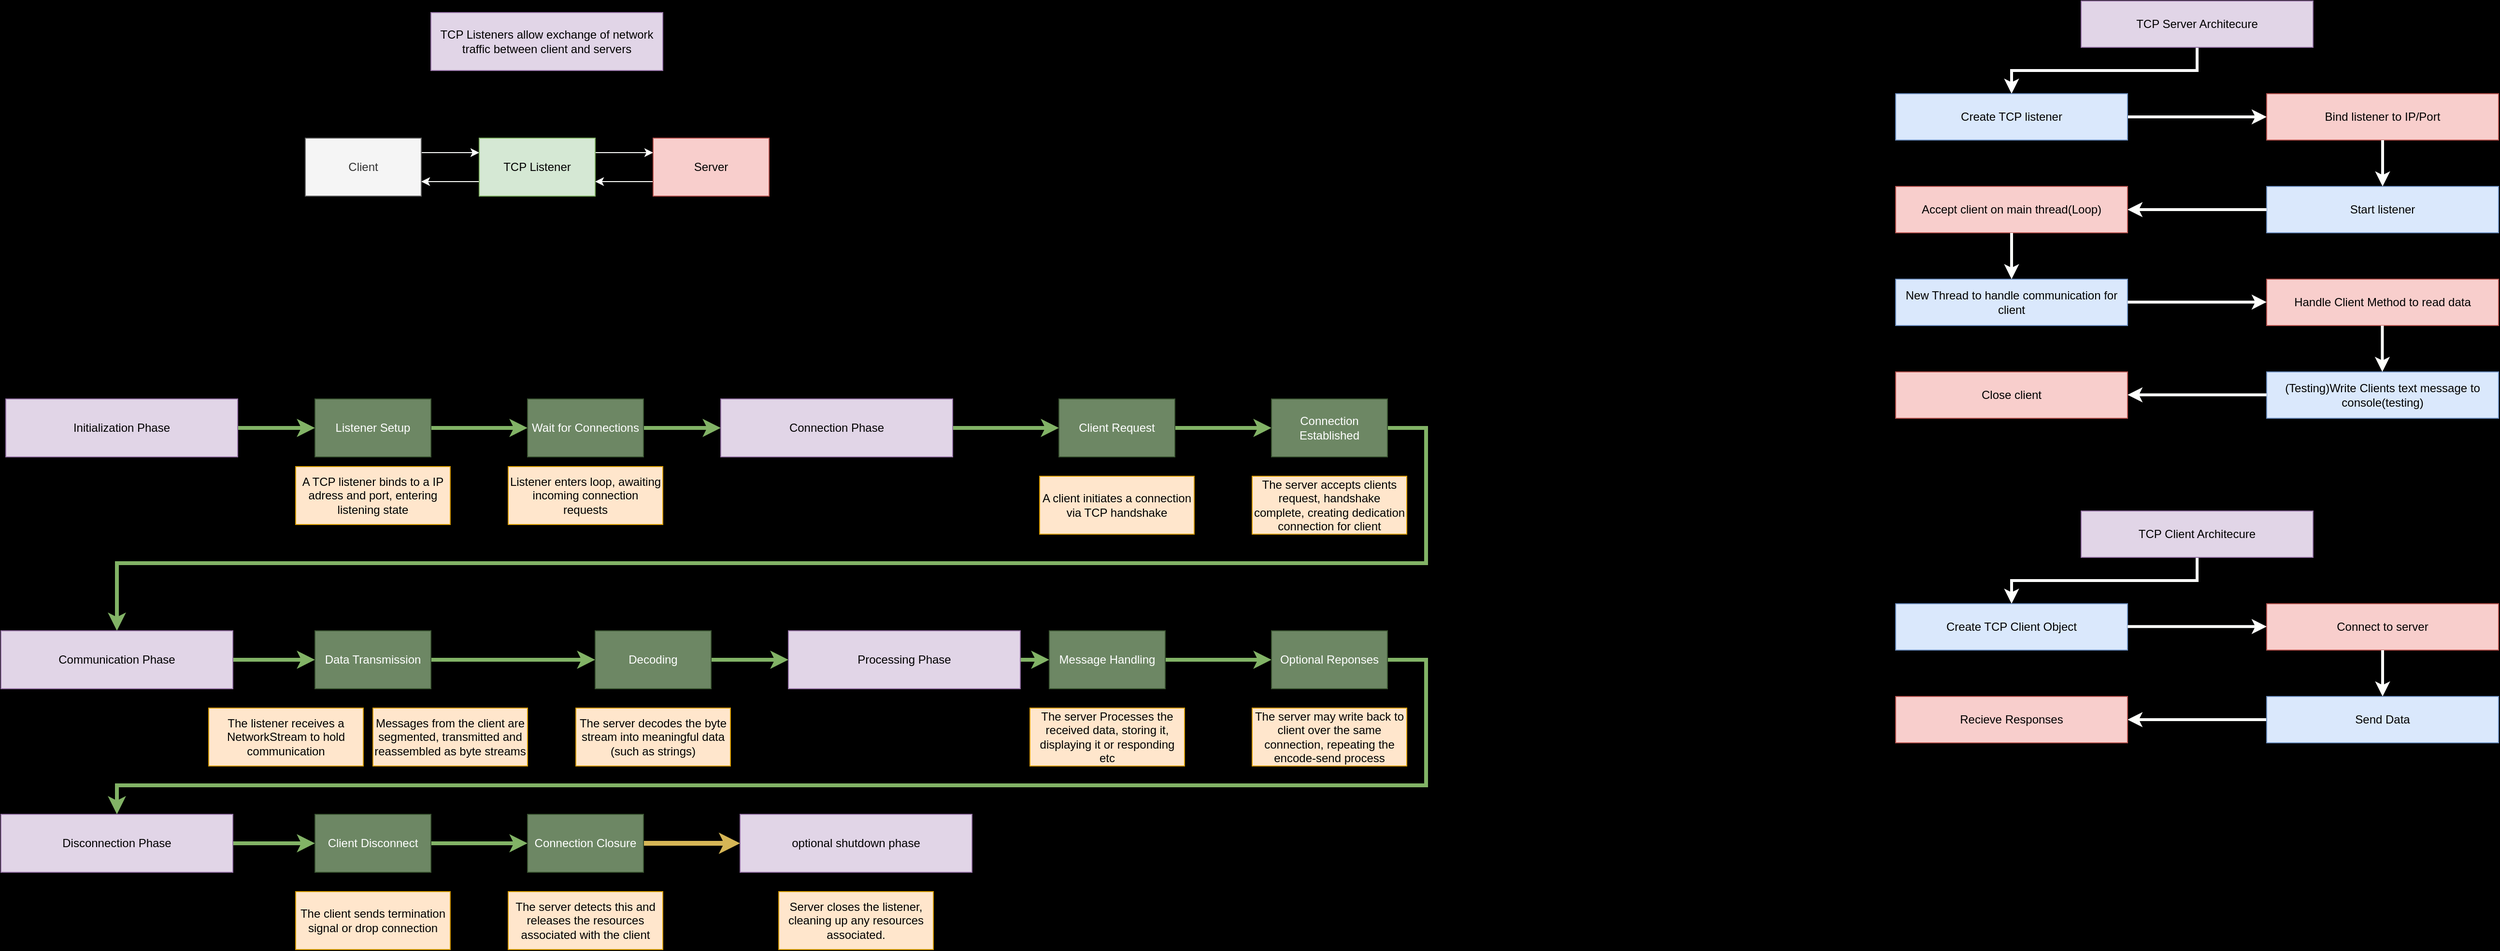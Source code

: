 <mxfile version="26.0.9">
  <diagram name="Page-1" id="9zar-TfpfRPKXAqxxheN">
    <mxGraphModel dx="1953" dy="643" grid="1" gridSize="12" guides="1" tooltips="1" connect="1" arrows="1" fold="1" page="1" pageScale="1" pageWidth="850" pageHeight="1100" background="#000000" math="0" shadow="0">
      <root>
        <mxCell id="0" />
        <mxCell id="1" parent="0" />
        <mxCell id="RxEbMOdD4OnWjUPRq5Kc-1" value="TCP Listeners allow exchange of network traffic between client and servers" style="rounded=0;whiteSpace=wrap;html=1;fillColor=#e1d5e7;strokeColor=#9673a6;" parent="1" vertex="1">
          <mxGeometry x="20" y="60" width="240" height="60" as="geometry" />
        </mxCell>
        <mxCell id="RxEbMOdD4OnWjUPRq5Kc-6" style="edgeStyle=orthogonalEdgeStyle;rounded=0;orthogonalLoop=1;jettySize=auto;html=1;entryX=0;entryY=0.25;entryDx=0;entryDy=0;exitX=1;exitY=0.25;exitDx=0;exitDy=0;fillColor=#f5f5f5;strokeColor=#FEFFFC;" parent="1" source="RxEbMOdD4OnWjUPRq5Kc-3" target="RxEbMOdD4OnWjUPRq5Kc-4" edge="1">
          <mxGeometry relative="1" as="geometry" />
        </mxCell>
        <mxCell id="RxEbMOdD4OnWjUPRq5Kc-3" value="Client" style="rounded=0;whiteSpace=wrap;html=1;fillColor=#f5f5f5;fontColor=#333333;strokeColor=#666666;" parent="1" vertex="1">
          <mxGeometry x="-110" y="190" width="120" height="60" as="geometry" />
        </mxCell>
        <mxCell id="RxEbMOdD4OnWjUPRq5Kc-7" style="edgeStyle=orthogonalEdgeStyle;rounded=0;orthogonalLoop=1;jettySize=auto;html=1;exitX=0;exitY=0.75;exitDx=0;exitDy=0;entryX=1;entryY=0.75;entryDx=0;entryDy=0;fillColor=#f5f5f5;strokeColor=#FEFFFC;" parent="1" source="RxEbMOdD4OnWjUPRq5Kc-4" target="RxEbMOdD4OnWjUPRq5Kc-3" edge="1">
          <mxGeometry relative="1" as="geometry" />
        </mxCell>
        <mxCell id="RxEbMOdD4OnWjUPRq5Kc-8" style="edgeStyle=orthogonalEdgeStyle;rounded=0;orthogonalLoop=1;jettySize=auto;html=1;exitX=1;exitY=0.25;exitDx=0;exitDy=0;entryX=0;entryY=0.25;entryDx=0;entryDy=0;fillColor=#f5f5f5;strokeColor=#FEFFFC;" parent="1" source="RxEbMOdD4OnWjUPRq5Kc-4" target="RxEbMOdD4OnWjUPRq5Kc-5" edge="1">
          <mxGeometry relative="1" as="geometry">
            <Array as="points">
              <mxPoint x="216" y="205" />
              <mxPoint x="216" y="205" />
            </Array>
          </mxGeometry>
        </mxCell>
        <mxCell id="RxEbMOdD4OnWjUPRq5Kc-4" value="TCP Listener" style="rounded=0;whiteSpace=wrap;html=1;fillColor=#d5e8d4;strokeColor=#82b366;" parent="1" vertex="1">
          <mxGeometry x="70" y="190" width="120" height="60" as="geometry" />
        </mxCell>
        <mxCell id="RxEbMOdD4OnWjUPRq5Kc-9" style="edgeStyle=orthogonalEdgeStyle;rounded=0;orthogonalLoop=1;jettySize=auto;html=1;exitX=0;exitY=0.75;exitDx=0;exitDy=0;entryX=1;entryY=0.75;entryDx=0;entryDy=0;fillColor=#f5f5f5;strokeColor=#FEFFFC;" parent="1" source="RxEbMOdD4OnWjUPRq5Kc-5" target="RxEbMOdD4OnWjUPRq5Kc-4" edge="1">
          <mxGeometry relative="1" as="geometry" />
        </mxCell>
        <mxCell id="RxEbMOdD4OnWjUPRq5Kc-5" value="Server" style="rounded=0;whiteSpace=wrap;html=1;fillColor=#f8cecc;strokeColor=#b85450;" parent="1" vertex="1">
          <mxGeometry x="250" y="190" width="120" height="60" as="geometry" />
        </mxCell>
        <mxCell id="RxEbMOdD4OnWjUPRq5Kc-23" value="" style="edgeStyle=orthogonalEdgeStyle;rounded=0;orthogonalLoop=1;jettySize=auto;html=1;strokeWidth=4;fillColor=#d5e8d4;strokeColor=#82b366;" parent="1" source="RxEbMOdD4OnWjUPRq5Kc-10" target="RxEbMOdD4OnWjUPRq5Kc-11" edge="1">
          <mxGeometry relative="1" as="geometry" />
        </mxCell>
        <mxCell id="RxEbMOdD4OnWjUPRq5Kc-10" value="Initialization Phase" style="rounded=0;whiteSpace=wrap;html=1;fillColor=#e1d5e7;strokeColor=#9673a6;" parent="1" vertex="1">
          <mxGeometry x="-420" y="460" width="240" height="60" as="geometry" />
        </mxCell>
        <mxCell id="RxEbMOdD4OnWjUPRq5Kc-20" value="" style="edgeStyle=orthogonalEdgeStyle;rounded=0;orthogonalLoop=1;jettySize=auto;html=1;strokeWidth=4;fillColor=#d5e8d4;strokeColor=#82b366;" parent="1" source="RxEbMOdD4OnWjUPRq5Kc-11" target="RxEbMOdD4OnWjUPRq5Kc-13" edge="1">
          <mxGeometry relative="1" as="geometry" />
        </mxCell>
        <mxCell id="RxEbMOdD4OnWjUPRq5Kc-11" value="Listener Setup" style="rounded=0;whiteSpace=wrap;html=1;fillColor=#6d8764;fontColor=#ffffff;strokeColor=#3A5431;" parent="1" vertex="1">
          <mxGeometry x="-100" y="460" width="120" height="60" as="geometry" />
        </mxCell>
        <mxCell id="RxEbMOdD4OnWjUPRq5Kc-12" value="A TCP listener binds to a IP adress and port, entering listening state" style="rounded=0;whiteSpace=wrap;html=1;fillColor=#ffe6cc;strokeColor=#d79b00;" parent="1" vertex="1">
          <mxGeometry x="-120" y="530" width="160" height="60" as="geometry" />
        </mxCell>
        <mxCell id="RxEbMOdD4OnWjUPRq5Kc-24" value="" style="edgeStyle=orthogonalEdgeStyle;rounded=0;orthogonalLoop=1;jettySize=auto;html=1;strokeWidth=4;fillColor=#d5e8d4;strokeColor=#82b366;" parent="1" source="RxEbMOdD4OnWjUPRq5Kc-13" target="RxEbMOdD4OnWjUPRq5Kc-15" edge="1">
          <mxGeometry relative="1" as="geometry" />
        </mxCell>
        <mxCell id="RxEbMOdD4OnWjUPRq5Kc-13" value="Wait for Connections" style="rounded=0;whiteSpace=wrap;html=1;fillColor=#6d8764;fontColor=#ffffff;strokeColor=#3A5431;" parent="1" vertex="1">
          <mxGeometry x="120" y="460" width="120" height="60" as="geometry" />
        </mxCell>
        <mxCell id="RxEbMOdD4OnWjUPRq5Kc-14" value="Listener enters loop, awaiting incoming connection requests" style="rounded=0;whiteSpace=wrap;html=1;fillColor=#ffe6cc;strokeColor=#d79b00;" parent="1" vertex="1">
          <mxGeometry x="100" y="530" width="160" height="60" as="geometry" />
        </mxCell>
        <mxCell id="RxEbMOdD4OnWjUPRq5Kc-25" value="" style="edgeStyle=orthogonalEdgeStyle;rounded=0;orthogonalLoop=1;jettySize=auto;html=1;strokeWidth=4;fillColor=#d5e8d4;strokeColor=#82b366;" parent="1" source="RxEbMOdD4OnWjUPRq5Kc-15" target="RxEbMOdD4OnWjUPRq5Kc-17" edge="1">
          <mxGeometry relative="1" as="geometry" />
        </mxCell>
        <mxCell id="RxEbMOdD4OnWjUPRq5Kc-15" value="Connection Phase" style="rounded=0;whiteSpace=wrap;html=1;fillColor=#e1d5e7;strokeColor=#9673a6;" parent="1" vertex="1">
          <mxGeometry x="320" y="460" width="240" height="60" as="geometry" />
        </mxCell>
        <mxCell id="RxEbMOdD4OnWjUPRq5Kc-26" value="" style="edgeStyle=orthogonalEdgeStyle;rounded=0;orthogonalLoop=1;jettySize=auto;html=1;strokeWidth=4;fillColor=#d5e8d4;strokeColor=#82b366;" parent="1" source="RxEbMOdD4OnWjUPRq5Kc-17" target="RxEbMOdD4OnWjUPRq5Kc-19" edge="1">
          <mxGeometry relative="1" as="geometry" />
        </mxCell>
        <mxCell id="RxEbMOdD4OnWjUPRq5Kc-17" value="Client Request" style="rounded=0;whiteSpace=wrap;html=1;fillColor=#6d8764;fontColor=#ffffff;strokeColor=#3A5431;" parent="1" vertex="1">
          <mxGeometry x="670" y="460" width="120" height="60" as="geometry" />
        </mxCell>
        <mxCell id="RxEbMOdD4OnWjUPRq5Kc-18" value="A client initiates a connection via TCP handshake" style="rounded=0;whiteSpace=wrap;html=1;fillColor=#ffe6cc;strokeColor=#d79b00;" parent="1" vertex="1">
          <mxGeometry x="650" y="540" width="160" height="60" as="geometry" />
        </mxCell>
        <mxCell id="RxEbMOdD4OnWjUPRq5Kc-34" style="edgeStyle=orthogonalEdgeStyle;rounded=0;orthogonalLoop=1;jettySize=auto;html=1;exitX=1;exitY=0.5;exitDx=0;exitDy=0;strokeWidth=4;fillColor=#d5e8d4;strokeColor=#82b366;" parent="1" source="RxEbMOdD4OnWjUPRq5Kc-19" target="RxEbMOdD4OnWjUPRq5Kc-33" edge="1">
          <mxGeometry relative="1" as="geometry">
            <Array as="points">
              <mxPoint x="1050" y="490" />
              <mxPoint x="1050" y="630" />
              <mxPoint x="-305" y="630" />
            </Array>
          </mxGeometry>
        </mxCell>
        <mxCell id="RxEbMOdD4OnWjUPRq5Kc-19" value="Connection Established" style="rounded=0;whiteSpace=wrap;html=1;fillColor=#6d8764;fontColor=#ffffff;strokeColor=#3A5431;" parent="1" vertex="1">
          <mxGeometry x="890" y="460" width="120" height="60" as="geometry" />
        </mxCell>
        <mxCell id="RxEbMOdD4OnWjUPRq5Kc-27" value="The server accepts clients request, handshake complete, creating dedication connection for client" style="rounded=0;whiteSpace=wrap;html=1;fillColor=#ffe6cc;strokeColor=#d79b00;" parent="1" vertex="1">
          <mxGeometry x="870" y="540" width="160" height="60" as="geometry" />
        </mxCell>
        <mxCell id="RxEbMOdD4OnWjUPRq5Kc-36" value="" style="edgeStyle=orthogonalEdgeStyle;rounded=0;orthogonalLoop=1;jettySize=auto;html=1;strokeWidth=4;fillColor=#d5e8d4;strokeColor=#82b366;" parent="1" source="RxEbMOdD4OnWjUPRq5Kc-33" target="RxEbMOdD4OnWjUPRq5Kc-35" edge="1">
          <mxGeometry relative="1" as="geometry" />
        </mxCell>
        <mxCell id="RxEbMOdD4OnWjUPRq5Kc-33" value="Communication Phase" style="rounded=0;whiteSpace=wrap;html=1;fillColor=#e1d5e7;strokeColor=#9673a6;" parent="1" vertex="1">
          <mxGeometry x="-425" y="700" width="240" height="60" as="geometry" />
        </mxCell>
        <mxCell id="RxEbMOdD4OnWjUPRq5Kc-43" value="" style="edgeStyle=orthogonalEdgeStyle;rounded=0;orthogonalLoop=1;jettySize=auto;html=1;entryX=0;entryY=0.5;entryDx=0;entryDy=0;strokeWidth=4;fillColor=#d5e8d4;strokeColor=#82b366;" parent="1" source="RxEbMOdD4OnWjUPRq5Kc-35" target="RxEbMOdD4OnWjUPRq5Kc-40" edge="1">
          <mxGeometry relative="1" as="geometry">
            <mxPoint x="120" y="730.0" as="targetPoint" />
          </mxGeometry>
        </mxCell>
        <mxCell id="RxEbMOdD4OnWjUPRq5Kc-35" value="Data Transmission" style="rounded=0;whiteSpace=wrap;html=1;fillColor=#6d8764;fontColor=#ffffff;strokeColor=#3A5431;" parent="1" vertex="1">
          <mxGeometry x="-100" y="700" width="120" height="60" as="geometry" />
        </mxCell>
        <mxCell id="RxEbMOdD4OnWjUPRq5Kc-37" style="edgeStyle=orthogonalEdgeStyle;rounded=0;orthogonalLoop=1;jettySize=auto;html=1;exitX=0.5;exitY=1;exitDx=0;exitDy=0;" parent="1" source="RxEbMOdD4OnWjUPRq5Kc-35" target="RxEbMOdD4OnWjUPRq5Kc-35" edge="1">
          <mxGeometry relative="1" as="geometry" />
        </mxCell>
        <mxCell id="RxEbMOdD4OnWjUPRq5Kc-38" value="The listener receives a NetworkStream to hold communication" style="rounded=0;whiteSpace=wrap;html=1;fillColor=#ffe6cc;strokeColor=#d79b00;" parent="1" vertex="1">
          <mxGeometry x="-210" y="780" width="160" height="60" as="geometry" />
        </mxCell>
        <mxCell id="RxEbMOdD4OnWjUPRq5Kc-39" value="Messages from the client are segmented, transmitted and reassembled as byte streams" style="rounded=0;whiteSpace=wrap;html=1;fillColor=#ffe6cc;strokeColor=#d79b00;" parent="1" vertex="1">
          <mxGeometry x="-40" y="780" width="160" height="60" as="geometry" />
        </mxCell>
        <mxCell id="RxEbMOdD4OnWjUPRq5Kc-46" value="" style="edgeStyle=orthogonalEdgeStyle;rounded=0;orthogonalLoop=1;jettySize=auto;html=1;strokeWidth=4;fillColor=#d5e8d4;strokeColor=#82b366;" parent="1" source="RxEbMOdD4OnWjUPRq5Kc-40" target="RxEbMOdD4OnWjUPRq5Kc-45" edge="1">
          <mxGeometry relative="1" as="geometry" />
        </mxCell>
        <mxCell id="RxEbMOdD4OnWjUPRq5Kc-40" value="Decoding" style="rounded=0;whiteSpace=wrap;html=1;fillColor=#6d8764;fontColor=#ffffff;strokeColor=#3A5431;" parent="1" vertex="1">
          <mxGeometry x="190" y="700" width="120" height="60" as="geometry" />
        </mxCell>
        <mxCell id="RxEbMOdD4OnWjUPRq5Kc-41" value="The server decodes the byte stream into meaningful data (such as strings)" style="rounded=0;whiteSpace=wrap;html=1;fillColor=#ffe6cc;strokeColor=#d79b00;" parent="1" vertex="1">
          <mxGeometry x="170" y="780" width="160" height="60" as="geometry" />
        </mxCell>
        <mxCell id="RxEbMOdD4OnWjUPRq5Kc-49" value="" style="edgeStyle=orthogonalEdgeStyle;rounded=0;orthogonalLoop=1;jettySize=auto;html=1;fillColor=#d5e8d4;strokeColor=#82b366;strokeWidth=4;" parent="1" source="RxEbMOdD4OnWjUPRq5Kc-45" target="RxEbMOdD4OnWjUPRq5Kc-47" edge="1">
          <mxGeometry relative="1" as="geometry" />
        </mxCell>
        <mxCell id="RxEbMOdD4OnWjUPRq5Kc-45" value="Processing Phase" style="rounded=0;whiteSpace=wrap;html=1;fillColor=#e1d5e7;strokeColor=#9673a6;" parent="1" vertex="1">
          <mxGeometry x="390" y="700" width="240" height="60" as="geometry" />
        </mxCell>
        <mxCell id="RxEbMOdD4OnWjUPRq5Kc-52" value="" style="edgeStyle=orthogonalEdgeStyle;rounded=0;orthogonalLoop=1;jettySize=auto;html=1;strokeWidth=4;fillColor=#d5e8d4;strokeColor=#82b366;" parent="1" source="RxEbMOdD4OnWjUPRq5Kc-47" target="RxEbMOdD4OnWjUPRq5Kc-50" edge="1">
          <mxGeometry relative="1" as="geometry" />
        </mxCell>
        <mxCell id="RxEbMOdD4OnWjUPRq5Kc-47" value="Message Handling" style="rounded=0;whiteSpace=wrap;html=1;fillColor=#6d8764;fontColor=#ffffff;strokeColor=#3A5431;" parent="1" vertex="1">
          <mxGeometry x="660" y="700" width="120" height="60" as="geometry" />
        </mxCell>
        <mxCell id="RxEbMOdD4OnWjUPRq5Kc-48" value="The server Processes the received data, storing it, displaying it or responding etc" style="rounded=0;whiteSpace=wrap;html=1;fillColor=#ffe6cc;strokeColor=#d79b00;" parent="1" vertex="1">
          <mxGeometry x="640" y="780" width="160" height="60" as="geometry" />
        </mxCell>
        <mxCell id="RxEbMOdD4OnWjUPRq5Kc-64" style="edgeStyle=orthogonalEdgeStyle;rounded=0;orthogonalLoop=1;jettySize=auto;html=1;exitX=1;exitY=0.5;exitDx=0;exitDy=0;fillColor=#d5e8d4;strokeColor=#82b366;strokeWidth=4;" parent="1" source="RxEbMOdD4OnWjUPRq5Kc-50" target="RxEbMOdD4OnWjUPRq5Kc-53" edge="1">
          <mxGeometry relative="1" as="geometry">
            <Array as="points">
              <mxPoint x="1050" y="730" />
              <mxPoint x="1050" y="860" />
              <mxPoint x="-305" y="860" />
            </Array>
          </mxGeometry>
        </mxCell>
        <mxCell id="RxEbMOdD4OnWjUPRq5Kc-50" value="Optional Reponses" style="rounded=0;whiteSpace=wrap;html=1;fillColor=#6d8764;fontColor=#ffffff;strokeColor=#3A5431;" parent="1" vertex="1">
          <mxGeometry x="890" y="700" width="120" height="60" as="geometry" />
        </mxCell>
        <mxCell id="RxEbMOdD4OnWjUPRq5Kc-51" value="The server may write back to client over the same connection, repeating the encode-send process" style="rounded=0;whiteSpace=wrap;html=1;fillColor=#ffe6cc;strokeColor=#d79b00;" parent="1" vertex="1">
          <mxGeometry x="870" y="780" width="160" height="60" as="geometry" />
        </mxCell>
        <mxCell id="RxEbMOdD4OnWjUPRq5Kc-57" value="" style="edgeStyle=orthogonalEdgeStyle;rounded=0;orthogonalLoop=1;jettySize=auto;html=1;strokeWidth=4;fillColor=#d5e8d4;strokeColor=#82b366;" parent="1" source="RxEbMOdD4OnWjUPRq5Kc-53" target="RxEbMOdD4OnWjUPRq5Kc-54" edge="1">
          <mxGeometry relative="1" as="geometry" />
        </mxCell>
        <mxCell id="RxEbMOdD4OnWjUPRq5Kc-53" value="Disconnection Phase" style="rounded=0;whiteSpace=wrap;html=1;fillColor=#e1d5e7;strokeColor=#9673a6;" parent="1" vertex="1">
          <mxGeometry x="-425" y="890" width="240" height="60" as="geometry" />
        </mxCell>
        <mxCell id="RxEbMOdD4OnWjUPRq5Kc-61" value="" style="edgeStyle=orthogonalEdgeStyle;rounded=0;orthogonalLoop=1;jettySize=auto;html=1;strokeWidth=4;fillColor=#d5e8d4;strokeColor=#82b366;" parent="1" source="RxEbMOdD4OnWjUPRq5Kc-54" target="RxEbMOdD4OnWjUPRq5Kc-59" edge="1">
          <mxGeometry relative="1" as="geometry" />
        </mxCell>
        <mxCell id="RxEbMOdD4OnWjUPRq5Kc-54" value="Client Disconnect" style="rounded=0;whiteSpace=wrap;html=1;fillColor=#6d8764;fontColor=#ffffff;strokeColor=#3A5431;" parent="1" vertex="1">
          <mxGeometry x="-100" y="890" width="120" height="60" as="geometry" />
        </mxCell>
        <mxCell id="RxEbMOdD4OnWjUPRq5Kc-58" value="The client sends termination signal or drop connection" style="rounded=0;whiteSpace=wrap;html=1;fillColor=#ffe6cc;strokeColor=#d79b00;" parent="1" vertex="1">
          <mxGeometry x="-120" y="970" width="160" height="60" as="geometry" />
        </mxCell>
        <mxCell id="RxEbMOdD4OnWjUPRq5Kc-63" value="" style="edgeStyle=orthogonalEdgeStyle;rounded=0;orthogonalLoop=1;jettySize=auto;html=1;strokeWidth=5;fillColor=#fff2cc;strokeColor=#d6b656;" parent="1" source="RxEbMOdD4OnWjUPRq5Kc-59" target="RxEbMOdD4OnWjUPRq5Kc-62" edge="1">
          <mxGeometry relative="1" as="geometry" />
        </mxCell>
        <mxCell id="RxEbMOdD4OnWjUPRq5Kc-59" value="Connection Closure" style="rounded=0;whiteSpace=wrap;html=1;fillColor=#6d8764;fontColor=#ffffff;strokeColor=#3A5431;" parent="1" vertex="1">
          <mxGeometry x="120" y="890" width="120" height="60" as="geometry" />
        </mxCell>
        <mxCell id="RxEbMOdD4OnWjUPRq5Kc-60" value="The server detects this and releases the resources associated with the client" style="rounded=0;whiteSpace=wrap;html=1;fillColor=#ffe6cc;strokeColor=#d79b00;" parent="1" vertex="1">
          <mxGeometry x="100" y="970" width="160" height="60" as="geometry" />
        </mxCell>
        <mxCell id="RxEbMOdD4OnWjUPRq5Kc-62" value="optional shutdown phase" style="rounded=0;whiteSpace=wrap;html=1;fillColor=#e1d5e7;strokeColor=#9673a6;" parent="1" vertex="1">
          <mxGeometry x="340" y="890" width="240" height="60" as="geometry" />
        </mxCell>
        <mxCell id="RxEbMOdD4OnWjUPRq5Kc-65" value="Server closes the listener, cleaning up any resources associated." style="rounded=0;whiteSpace=wrap;html=1;fillColor=#ffe6cc;strokeColor=#d79b00;" parent="1" vertex="1">
          <mxGeometry x="380" y="970" width="160" height="60" as="geometry" />
        </mxCell>
        <mxCell id="zvKBANkdmEWjLztah7ea-7" style="edgeStyle=orthogonalEdgeStyle;rounded=0;orthogonalLoop=1;jettySize=auto;html=1;exitX=0.5;exitY=1;exitDx=0;exitDy=0;entryX=0.5;entryY=0;entryDx=0;entryDy=0;strokeColor=light-dark(#ffffff, #ededed);strokeWidth=3;" edge="1" parent="1" source="zvKBANkdmEWjLztah7ea-1" target="zvKBANkdmEWjLztah7ea-2">
          <mxGeometry relative="1" as="geometry" />
        </mxCell>
        <mxCell id="zvKBANkdmEWjLztah7ea-1" value="TCP Server Architecure" style="rounded=0;whiteSpace=wrap;html=1;fillColor=#e1d5e7;strokeColor=#9673a6;" vertex="1" parent="1">
          <mxGeometry x="1728" y="48" width="240" height="48" as="geometry" />
        </mxCell>
        <mxCell id="zvKBANkdmEWjLztah7ea-8" style="edgeStyle=orthogonalEdgeStyle;rounded=0;orthogonalLoop=1;jettySize=auto;html=1;exitX=1;exitY=0.5;exitDx=0;exitDy=0;entryX=0;entryY=0.5;entryDx=0;entryDy=0;strokeColor=#FEFFFC;strokeWidth=3;" edge="1" parent="1" source="zvKBANkdmEWjLztah7ea-2" target="zvKBANkdmEWjLztah7ea-3">
          <mxGeometry relative="1" as="geometry" />
        </mxCell>
        <mxCell id="zvKBANkdmEWjLztah7ea-2" value="Create TCP listener" style="rounded=0;whiteSpace=wrap;html=1;fillColor=#dae8fc;strokeColor=#6c8ebf;" vertex="1" parent="1">
          <mxGeometry x="1536" y="144" width="240" height="48" as="geometry" />
        </mxCell>
        <mxCell id="zvKBANkdmEWjLztah7ea-9" style="edgeStyle=orthogonalEdgeStyle;rounded=0;orthogonalLoop=1;jettySize=auto;html=1;exitX=0.5;exitY=1;exitDx=0;exitDy=0;entryX=0.5;entryY=0;entryDx=0;entryDy=0;" edge="1" parent="1" source="zvKBANkdmEWjLztah7ea-3" target="zvKBANkdmEWjLztah7ea-5">
          <mxGeometry relative="1" as="geometry" />
        </mxCell>
        <mxCell id="zvKBANkdmEWjLztah7ea-3" value="Bind listener to IP/Port" style="rounded=0;whiteSpace=wrap;html=1;fillColor=#f8cecc;strokeColor=#b85450;" vertex="1" parent="1">
          <mxGeometry x="1920" y="144" width="240" height="48" as="geometry" />
        </mxCell>
        <mxCell id="zvKBANkdmEWjLztah7ea-11" value="" style="edgeStyle=orthogonalEdgeStyle;rounded=0;orthogonalLoop=1;jettySize=auto;html=1;" edge="1" parent="1" source="zvKBANkdmEWjLztah7ea-5" target="zvKBANkdmEWjLztah7ea-3">
          <mxGeometry relative="1" as="geometry" />
        </mxCell>
        <mxCell id="zvKBANkdmEWjLztah7ea-5" value="Start listener" style="rounded=0;whiteSpace=wrap;html=1;fillColor=#dae8fc;strokeColor=#6c8ebf;" vertex="1" parent="1">
          <mxGeometry x="1920" y="240" width="240" height="48" as="geometry" />
        </mxCell>
        <mxCell id="zvKBANkdmEWjLztah7ea-6" value="Accept client on main thread(Loop)" style="rounded=0;whiteSpace=wrap;html=1;fillColor=#f8cecc;strokeColor=#b85450;" vertex="1" parent="1">
          <mxGeometry x="1536" y="240" width="240" height="48" as="geometry" />
        </mxCell>
        <mxCell id="zvKBANkdmEWjLztah7ea-10" style="edgeStyle=orthogonalEdgeStyle;rounded=0;orthogonalLoop=1;jettySize=auto;html=1;exitX=0.5;exitY=1;exitDx=0;exitDy=0;entryX=0.5;entryY=0;entryDx=0;entryDy=0;strokeColor=#FEFFFC;strokeWidth=3;" edge="1" parent="1" source="zvKBANkdmEWjLztah7ea-3" target="zvKBANkdmEWjLztah7ea-5">
          <mxGeometry relative="1" as="geometry">
            <mxPoint x="1788" y="180" as="sourcePoint" />
            <mxPoint x="1932" y="180" as="targetPoint" />
          </mxGeometry>
        </mxCell>
        <mxCell id="zvKBANkdmEWjLztah7ea-12" style="edgeStyle=orthogonalEdgeStyle;rounded=0;orthogonalLoop=1;jettySize=auto;html=1;exitX=0;exitY=0.5;exitDx=0;exitDy=0;entryX=1;entryY=0.5;entryDx=0;entryDy=0;strokeColor=#FEFFFC;strokeWidth=3;" edge="1" parent="1" source="zvKBANkdmEWjLztah7ea-5" target="zvKBANkdmEWjLztah7ea-6">
          <mxGeometry relative="1" as="geometry">
            <mxPoint x="2052" y="204" as="sourcePoint" />
            <mxPoint x="2052" y="252" as="targetPoint" />
          </mxGeometry>
        </mxCell>
        <mxCell id="zvKBANkdmEWjLztah7ea-13" value="New Thread to handle communication for client" style="rounded=0;whiteSpace=wrap;html=1;fillColor=#dae8fc;strokeColor=#6c8ebf;" vertex="1" parent="1">
          <mxGeometry x="1536" y="336" width="240" height="48" as="geometry" />
        </mxCell>
        <mxCell id="zvKBANkdmEWjLztah7ea-14" style="edgeStyle=orthogonalEdgeStyle;rounded=0;orthogonalLoop=1;jettySize=auto;html=1;exitX=0.5;exitY=1;exitDx=0;exitDy=0;entryX=0.5;entryY=0;entryDx=0;entryDy=0;strokeColor=#FEFFFC;strokeWidth=3;" edge="1" parent="1" source="zvKBANkdmEWjLztah7ea-6" target="zvKBANkdmEWjLztah7ea-13">
          <mxGeometry relative="1" as="geometry">
            <mxPoint x="2052" y="204" as="sourcePoint" />
            <mxPoint x="2052" y="252" as="targetPoint" />
          </mxGeometry>
        </mxCell>
        <mxCell id="zvKBANkdmEWjLztah7ea-15" value="Handle Client Method to read data" style="rounded=0;whiteSpace=wrap;html=1;fillColor=#f8cecc;strokeColor=#b85450;" vertex="1" parent="1">
          <mxGeometry x="1920" y="336" width="240" height="48" as="geometry" />
        </mxCell>
        <mxCell id="zvKBANkdmEWjLztah7ea-16" style="edgeStyle=orthogonalEdgeStyle;rounded=0;orthogonalLoop=1;jettySize=auto;html=1;exitX=1;exitY=0.5;exitDx=0;exitDy=0;entryX=0;entryY=0.5;entryDx=0;entryDy=0;strokeColor=#FEFFFC;strokeWidth=3;" edge="1" parent="1">
          <mxGeometry relative="1" as="geometry">
            <mxPoint x="1776" y="359.72" as="sourcePoint" />
            <mxPoint x="1920" y="359.72" as="targetPoint" />
          </mxGeometry>
        </mxCell>
        <mxCell id="zvKBANkdmEWjLztah7ea-17" value="(Testing)Write Clients text message to console(testing)" style="rounded=0;whiteSpace=wrap;html=1;fillColor=#dae8fc;strokeColor=#6c8ebf;" vertex="1" parent="1">
          <mxGeometry x="1920" y="432" width="240" height="48" as="geometry" />
        </mxCell>
        <mxCell id="zvKBANkdmEWjLztah7ea-18" style="edgeStyle=orthogonalEdgeStyle;rounded=0;orthogonalLoop=1;jettySize=auto;html=1;exitX=0.5;exitY=1;exitDx=0;exitDy=0;entryX=0.5;entryY=0;entryDx=0;entryDy=0;strokeColor=#FEFFFC;strokeWidth=3;" edge="1" parent="1">
          <mxGeometry relative="1" as="geometry">
            <mxPoint x="2039.72" y="384" as="sourcePoint" />
            <mxPoint x="2039.72" y="432" as="targetPoint" />
          </mxGeometry>
        </mxCell>
        <mxCell id="zvKBANkdmEWjLztah7ea-19" value="Close client" style="rounded=0;whiteSpace=wrap;html=1;fillColor=#f8cecc;strokeColor=#b85450;" vertex="1" parent="1">
          <mxGeometry x="1536" y="432" width="240" height="48" as="geometry" />
        </mxCell>
        <mxCell id="zvKBANkdmEWjLztah7ea-20" style="edgeStyle=orthogonalEdgeStyle;rounded=0;orthogonalLoop=1;jettySize=auto;html=1;exitX=0;exitY=0.5;exitDx=0;exitDy=0;entryX=1;entryY=0.5;entryDx=0;entryDy=0;strokeColor=#FEFFFC;strokeWidth=3;" edge="1" parent="1">
          <mxGeometry relative="1" as="geometry">
            <mxPoint x="1920" y="455.72" as="sourcePoint" />
            <mxPoint x="1776" y="455.72" as="targetPoint" />
          </mxGeometry>
        </mxCell>
        <mxCell id="zvKBANkdmEWjLztah7ea-29" style="edgeStyle=orthogonalEdgeStyle;rounded=0;orthogonalLoop=1;jettySize=auto;html=1;exitX=0.5;exitY=1;exitDx=0;exitDy=0;entryX=0.5;entryY=0;entryDx=0;entryDy=0;strokeColor=#FEFFFC;strokeWidth=3;" edge="1" parent="1" source="zvKBANkdmEWjLztah7ea-21" target="zvKBANkdmEWjLztah7ea-22">
          <mxGeometry relative="1" as="geometry" />
        </mxCell>
        <mxCell id="zvKBANkdmEWjLztah7ea-21" value="TCP Client Architecure" style="rounded=0;whiteSpace=wrap;html=1;fillColor=#e1d5e7;strokeColor=#9673a6;" vertex="1" parent="1">
          <mxGeometry x="1728" y="576" width="240" height="48" as="geometry" />
        </mxCell>
        <mxCell id="zvKBANkdmEWjLztah7ea-22" value="Create TCP Client Object" style="rounded=0;whiteSpace=wrap;html=1;fillColor=#dae8fc;strokeColor=#6c8ebf;" vertex="1" parent="1">
          <mxGeometry x="1536" y="672" width="240" height="48" as="geometry" />
        </mxCell>
        <mxCell id="zvKBANkdmEWjLztah7ea-23" value="Connect to server" style="rounded=0;whiteSpace=wrap;html=1;fillColor=#f8cecc;strokeColor=#b85450;" vertex="1" parent="1">
          <mxGeometry x="1920" y="672" width="240" height="48" as="geometry" />
        </mxCell>
        <mxCell id="zvKBANkdmEWjLztah7ea-24" style="edgeStyle=orthogonalEdgeStyle;rounded=0;orthogonalLoop=1;jettySize=auto;html=1;exitX=0.5;exitY=1;exitDx=0;exitDy=0;strokeColor=#FEFFFC;strokeWidth=3;" edge="1" parent="1" source="zvKBANkdmEWjLztah7ea-23">
          <mxGeometry relative="1" as="geometry">
            <mxPoint x="2064.0" y="564" as="sourcePoint" />
            <mxPoint x="2040" y="768" as="targetPoint" />
          </mxGeometry>
        </mxCell>
        <mxCell id="zvKBANkdmEWjLztah7ea-25" style="edgeStyle=orthogonalEdgeStyle;rounded=0;orthogonalLoop=1;jettySize=auto;html=1;exitX=1;exitY=0.5;exitDx=0;exitDy=0;entryX=0;entryY=0.5;entryDx=0;entryDy=0;strokeColor=#FEFFFC;strokeWidth=3;" edge="1" parent="1">
          <mxGeometry relative="1" as="geometry">
            <mxPoint x="1776" y="695.62" as="sourcePoint" />
            <mxPoint x="1920" y="695.62" as="targetPoint" />
          </mxGeometry>
        </mxCell>
        <mxCell id="zvKBANkdmEWjLztah7ea-26" style="edgeStyle=orthogonalEdgeStyle;rounded=0;orthogonalLoop=1;jettySize=auto;html=1;exitX=0;exitY=0.5;exitDx=0;exitDy=0;entryX=1;entryY=0.5;entryDx=0;entryDy=0;strokeColor=#FEFFFC;strokeWidth=3;" edge="1" parent="1">
          <mxGeometry relative="1" as="geometry">
            <mxPoint x="1920" y="792" as="sourcePoint" />
            <mxPoint x="1776" y="792" as="targetPoint" />
          </mxGeometry>
        </mxCell>
        <mxCell id="zvKBANkdmEWjLztah7ea-27" value="Send Data" style="rounded=0;whiteSpace=wrap;html=1;fillColor=#dae8fc;strokeColor=#6c8ebf;" vertex="1" parent="1">
          <mxGeometry x="1920" y="768" width="240" height="48" as="geometry" />
        </mxCell>
        <mxCell id="zvKBANkdmEWjLztah7ea-28" value="Recieve Responses" style="rounded=0;whiteSpace=wrap;html=1;fillColor=#f8cecc;strokeColor=#b85450;" vertex="1" parent="1">
          <mxGeometry x="1536" y="768" width="240" height="48" as="geometry" />
        </mxCell>
      </root>
    </mxGraphModel>
  </diagram>
</mxfile>

